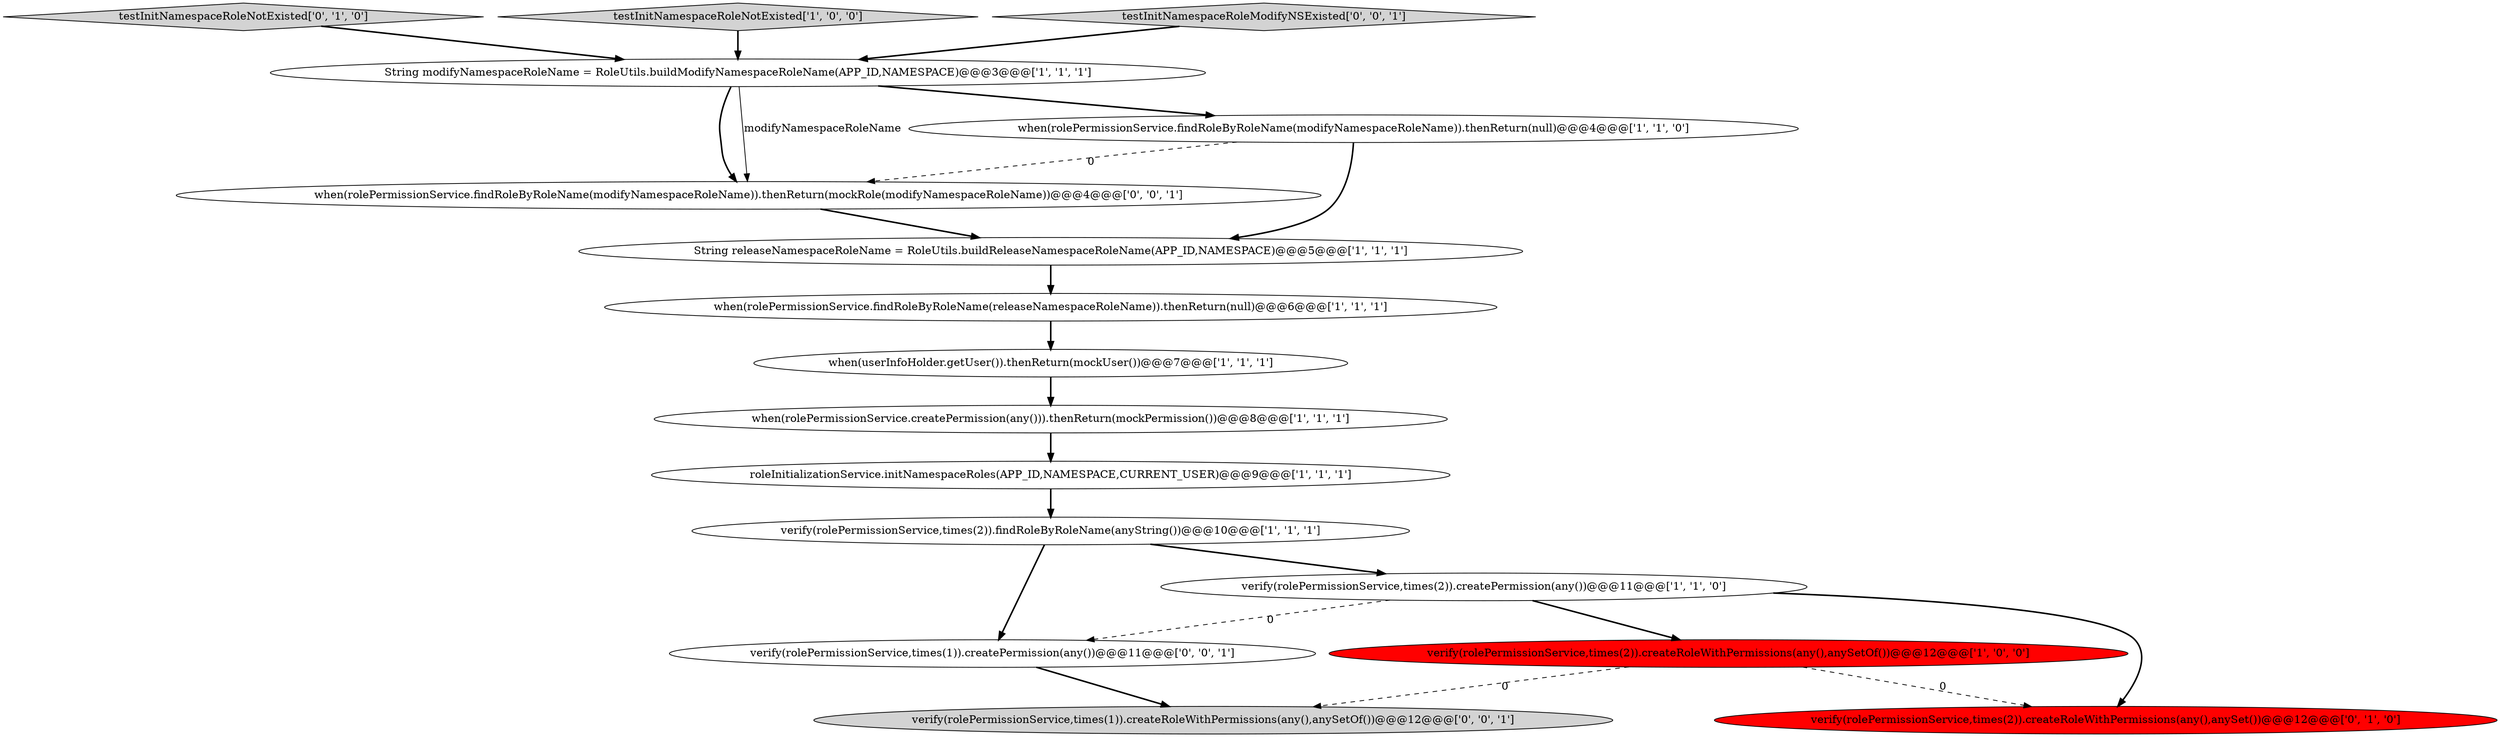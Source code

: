digraph {
12 [style = filled, label = "testInitNamespaceRoleNotExisted['0', '1', '0']", fillcolor = lightgray, shape = diamond image = "AAA0AAABBB2BBB"];
8 [style = filled, label = "String modifyNamespaceRoleName = RoleUtils.buildModifyNamespaceRoleName(APP_ID,NAMESPACE)@@@3@@@['1', '1', '1']", fillcolor = white, shape = ellipse image = "AAA0AAABBB1BBB"];
0 [style = filled, label = "verify(rolePermissionService,times(2)).findRoleByRoleName(anyString())@@@10@@@['1', '1', '1']", fillcolor = white, shape = ellipse image = "AAA0AAABBB1BBB"];
4 [style = filled, label = "testInitNamespaceRoleNotExisted['1', '0', '0']", fillcolor = lightgray, shape = diamond image = "AAA0AAABBB1BBB"];
1 [style = filled, label = "roleInitializationService.initNamespaceRoles(APP_ID,NAMESPACE,CURRENT_USER)@@@9@@@['1', '1', '1']", fillcolor = white, shape = ellipse image = "AAA0AAABBB1BBB"];
11 [style = filled, label = "verify(rolePermissionService,times(2)).createRoleWithPermissions(any(),anySet())@@@12@@@['0', '1', '0']", fillcolor = red, shape = ellipse image = "AAA1AAABBB2BBB"];
15 [style = filled, label = "verify(rolePermissionService,times(1)).createPermission(any())@@@11@@@['0', '0', '1']", fillcolor = white, shape = ellipse image = "AAA0AAABBB3BBB"];
13 [style = filled, label = "testInitNamespaceRoleModifyNSExisted['0', '0', '1']", fillcolor = lightgray, shape = diamond image = "AAA0AAABBB3BBB"];
16 [style = filled, label = "verify(rolePermissionService,times(1)).createRoleWithPermissions(any(),anySetOf())@@@12@@@['0', '0', '1']", fillcolor = lightgray, shape = ellipse image = "AAA0AAABBB3BBB"];
7 [style = filled, label = "when(userInfoHolder.getUser()).thenReturn(mockUser())@@@7@@@['1', '1', '1']", fillcolor = white, shape = ellipse image = "AAA0AAABBB1BBB"];
6 [style = filled, label = "verify(rolePermissionService,times(2)).createPermission(any())@@@11@@@['1', '1', '0']", fillcolor = white, shape = ellipse image = "AAA0AAABBB1BBB"];
2 [style = filled, label = "when(rolePermissionService.findRoleByRoleName(releaseNamespaceRoleName)).thenReturn(null)@@@6@@@['1', '1', '1']", fillcolor = white, shape = ellipse image = "AAA0AAABBB1BBB"];
9 [style = filled, label = "String releaseNamespaceRoleName = RoleUtils.buildReleaseNamespaceRoleName(APP_ID,NAMESPACE)@@@5@@@['1', '1', '1']", fillcolor = white, shape = ellipse image = "AAA0AAABBB1BBB"];
14 [style = filled, label = "when(rolePermissionService.findRoleByRoleName(modifyNamespaceRoleName)).thenReturn(mockRole(modifyNamespaceRoleName))@@@4@@@['0', '0', '1']", fillcolor = white, shape = ellipse image = "AAA0AAABBB3BBB"];
10 [style = filled, label = "when(rolePermissionService.findRoleByRoleName(modifyNamespaceRoleName)).thenReturn(null)@@@4@@@['1', '1', '0']", fillcolor = white, shape = ellipse image = "AAA0AAABBB1BBB"];
5 [style = filled, label = "when(rolePermissionService.createPermission(any())).thenReturn(mockPermission())@@@8@@@['1', '1', '1']", fillcolor = white, shape = ellipse image = "AAA0AAABBB1BBB"];
3 [style = filled, label = "verify(rolePermissionService,times(2)).createRoleWithPermissions(any(),anySetOf())@@@12@@@['1', '0', '0']", fillcolor = red, shape = ellipse image = "AAA1AAABBB1BBB"];
6->3 [style = bold, label=""];
8->10 [style = bold, label=""];
9->2 [style = bold, label=""];
0->6 [style = bold, label=""];
3->16 [style = dashed, label="0"];
8->14 [style = bold, label=""];
1->0 [style = bold, label=""];
15->16 [style = bold, label=""];
8->14 [style = solid, label="modifyNamespaceRoleName"];
0->15 [style = bold, label=""];
5->1 [style = bold, label=""];
7->5 [style = bold, label=""];
6->15 [style = dashed, label="0"];
12->8 [style = bold, label=""];
6->11 [style = bold, label=""];
4->8 [style = bold, label=""];
14->9 [style = bold, label=""];
10->9 [style = bold, label=""];
2->7 [style = bold, label=""];
13->8 [style = bold, label=""];
10->14 [style = dashed, label="0"];
3->11 [style = dashed, label="0"];
}
